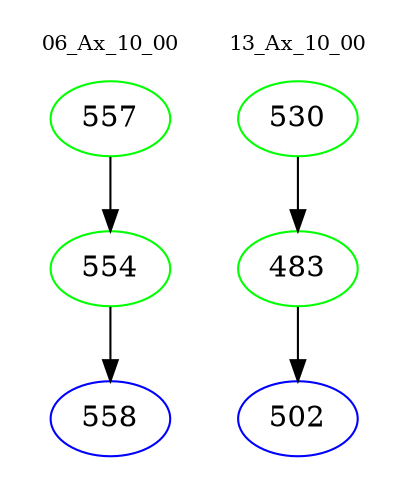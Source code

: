 digraph{
subgraph cluster_0 {
color = white
label = "06_Ax_10_00";
fontsize=10;
T0_557 [label="557", color="green"]
T0_557 -> T0_554 [color="black"]
T0_554 [label="554", color="green"]
T0_554 -> T0_558 [color="black"]
T0_558 [label="558", color="blue"]
}
subgraph cluster_1 {
color = white
label = "13_Ax_10_00";
fontsize=10;
T1_530 [label="530", color="green"]
T1_530 -> T1_483 [color="black"]
T1_483 [label="483", color="green"]
T1_483 -> T1_502 [color="black"]
T1_502 [label="502", color="blue"]
}
}
